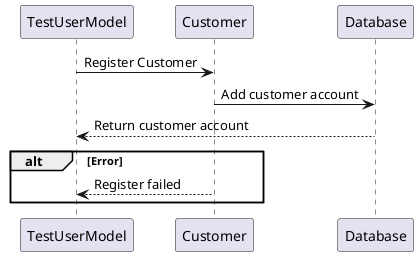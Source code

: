 Sekvensdiagram for registering av ny "Customer" bruker
@startuml

TestUserModel -> Customer:Register Customer
Customer -> Database:Add customer account
TestUserModel <-- Database:Return customer account

alt Error
    TestUserModel <-- Customer:Register failed
end
@enduml
